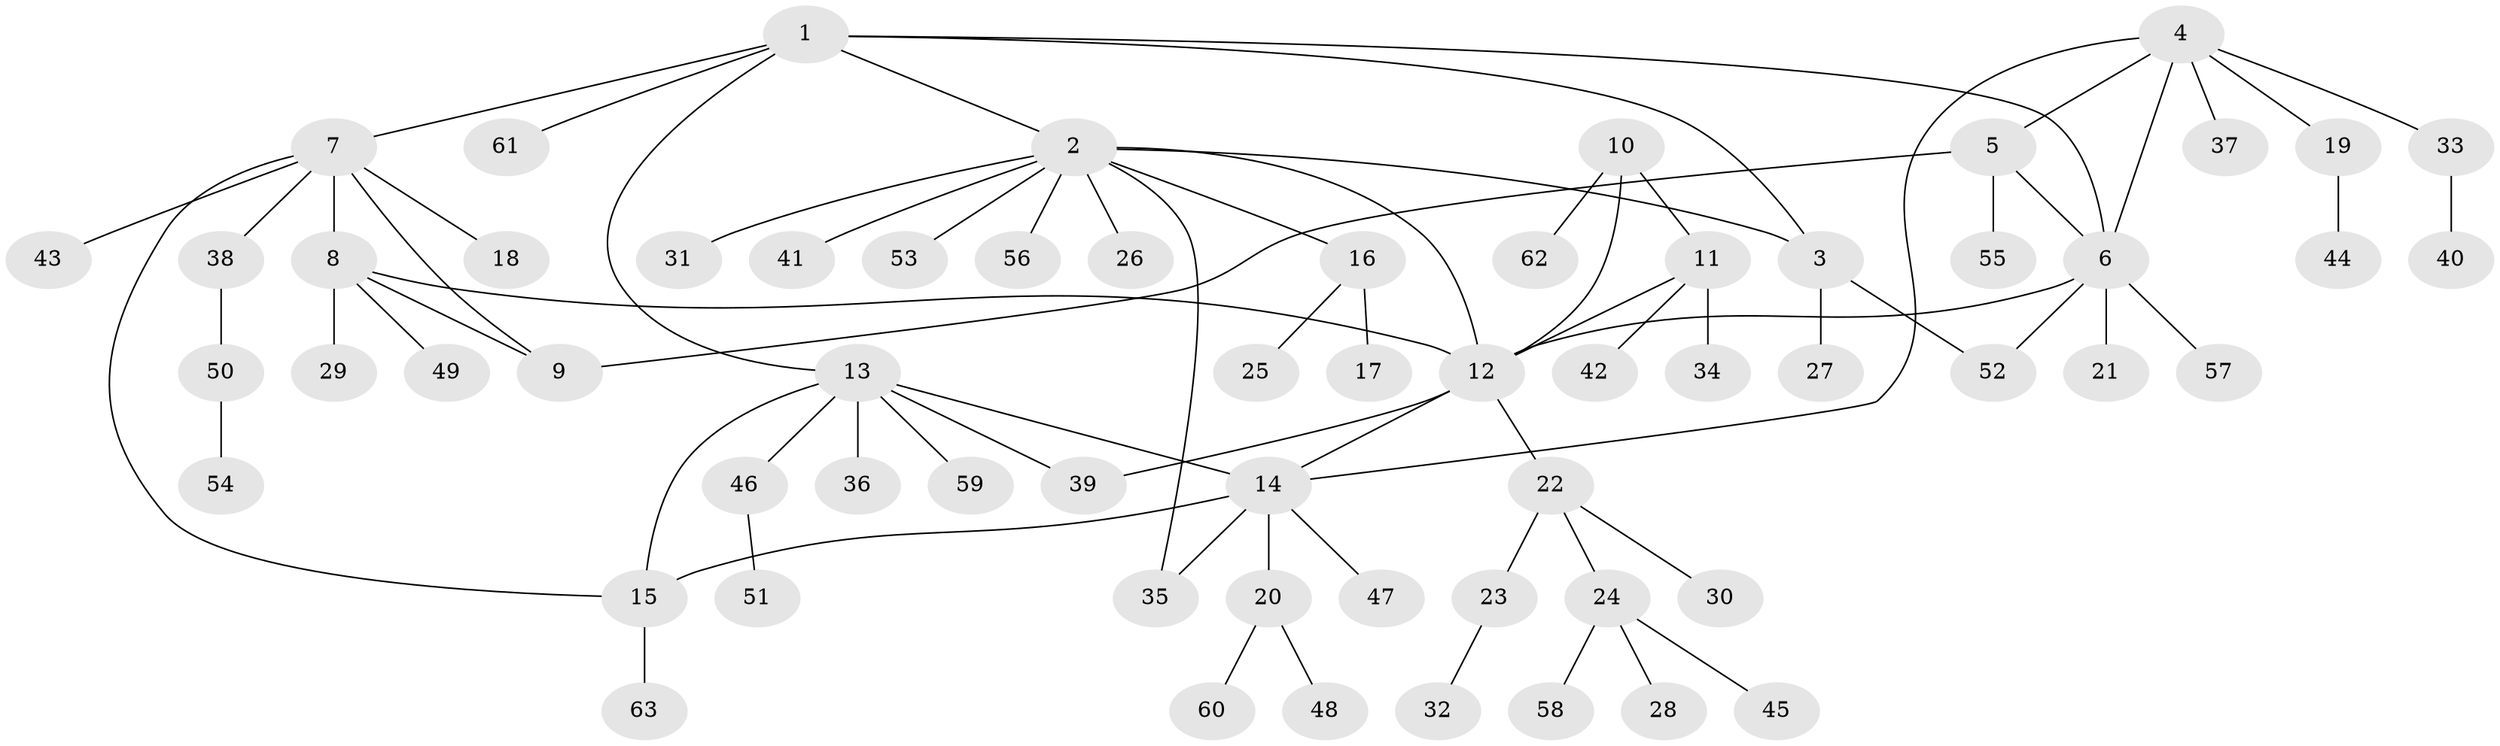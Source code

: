 // Generated by graph-tools (version 1.1) at 2025/55/03/09/25 04:55:38]
// undirected, 63 vertices, 76 edges
graph export_dot {
graph [start="1"]
  node [color=gray90,style=filled];
  1;
  2;
  3;
  4;
  5;
  6;
  7;
  8;
  9;
  10;
  11;
  12;
  13;
  14;
  15;
  16;
  17;
  18;
  19;
  20;
  21;
  22;
  23;
  24;
  25;
  26;
  27;
  28;
  29;
  30;
  31;
  32;
  33;
  34;
  35;
  36;
  37;
  38;
  39;
  40;
  41;
  42;
  43;
  44;
  45;
  46;
  47;
  48;
  49;
  50;
  51;
  52;
  53;
  54;
  55;
  56;
  57;
  58;
  59;
  60;
  61;
  62;
  63;
  1 -- 2;
  1 -- 3;
  1 -- 6;
  1 -- 7;
  1 -- 13;
  1 -- 61;
  2 -- 3;
  2 -- 12;
  2 -- 16;
  2 -- 26;
  2 -- 31;
  2 -- 35;
  2 -- 41;
  2 -- 53;
  2 -- 56;
  3 -- 27;
  3 -- 52;
  4 -- 5;
  4 -- 6;
  4 -- 14;
  4 -- 19;
  4 -- 33;
  4 -- 37;
  5 -- 6;
  5 -- 9;
  5 -- 55;
  6 -- 12;
  6 -- 21;
  6 -- 52;
  6 -- 57;
  7 -- 8;
  7 -- 9;
  7 -- 15;
  7 -- 18;
  7 -- 38;
  7 -- 43;
  8 -- 9;
  8 -- 12;
  8 -- 29;
  8 -- 49;
  10 -- 11;
  10 -- 12;
  10 -- 62;
  11 -- 12;
  11 -- 34;
  11 -- 42;
  12 -- 14;
  12 -- 22;
  12 -- 39;
  13 -- 14;
  13 -- 15;
  13 -- 36;
  13 -- 39;
  13 -- 46;
  13 -- 59;
  14 -- 15;
  14 -- 20;
  14 -- 35;
  14 -- 47;
  15 -- 63;
  16 -- 17;
  16 -- 25;
  19 -- 44;
  20 -- 48;
  20 -- 60;
  22 -- 23;
  22 -- 24;
  22 -- 30;
  23 -- 32;
  24 -- 28;
  24 -- 45;
  24 -- 58;
  33 -- 40;
  38 -- 50;
  46 -- 51;
  50 -- 54;
}
